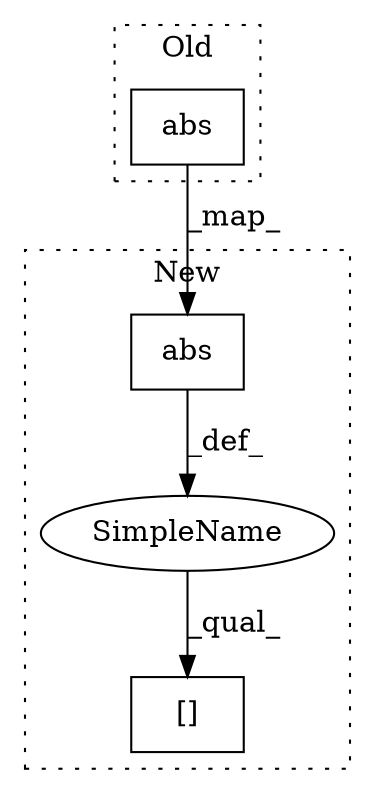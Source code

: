 digraph G {
subgraph cluster0 {
1 [label="abs" a="32" s="6660,6683" l="4,1" shape="box"];
label = "Old";
style="dotted";
}
subgraph cluster1 {
2 [label="abs" a="32" s="6669,6692" l="4,1" shape="box"];
3 [label="[]" a="2" s="6663,6705" l="31,1" shape="box"];
4 [label="SimpleName" a="42" s="" l="" shape="ellipse"];
label = "New";
style="dotted";
}
1 -> 2 [label="_map_"];
2 -> 4 [label="_def_"];
4 -> 3 [label="_qual_"];
}